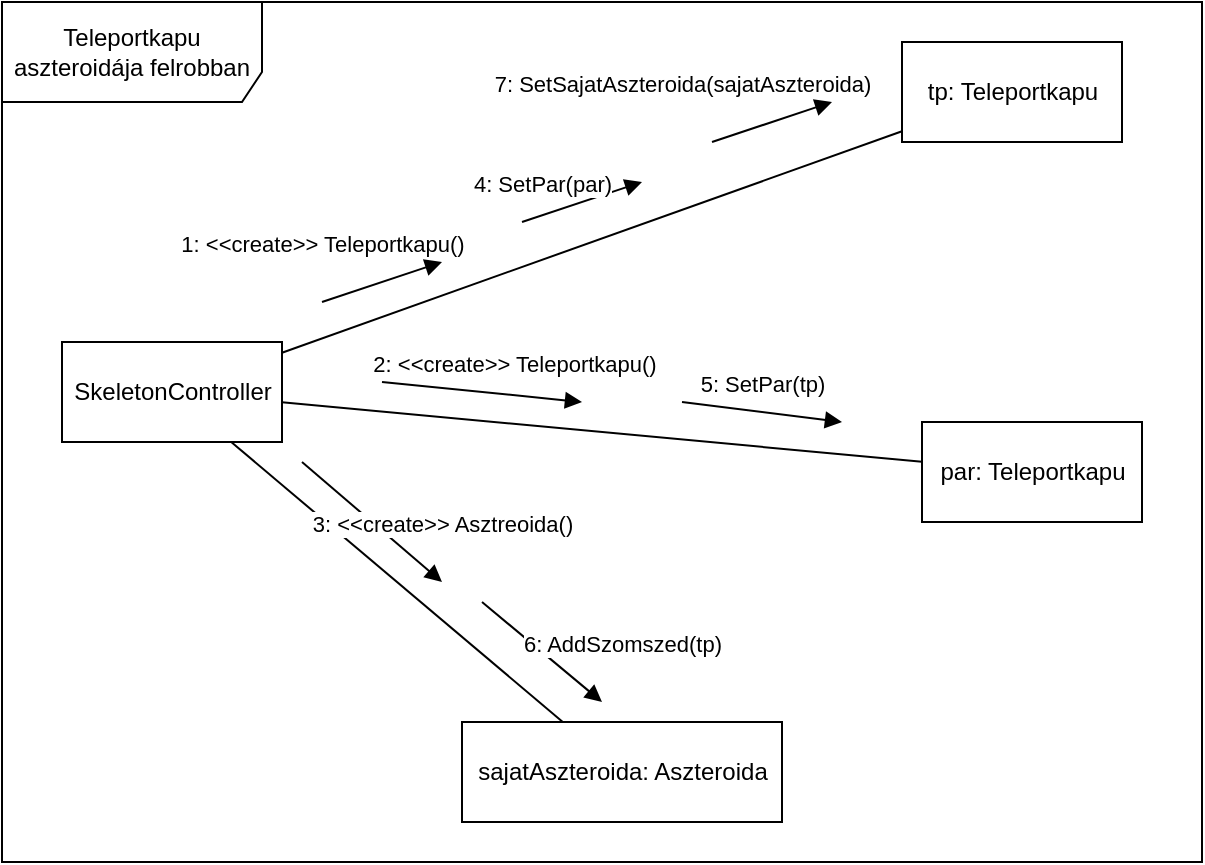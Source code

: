 <mxfile version="14.4.8" type="github">
  <diagram id="hjqWjjy4UFWNLnNpnDUC" name="Page-1">
    <mxGraphModel dx="1038" dy="548" grid="1" gridSize="10" guides="1" tooltips="1" connect="1" arrows="1" fold="1" page="1" pageScale="1" pageWidth="850" pageHeight="1100" math="0" shadow="0">
      <root>
        <mxCell id="0" />
        <mxCell id="1" parent="0" />
        <mxCell id="ExkXCo3UjG2ohsLDCub5-15" value="Teleportkapu aszteroidája felrobban" style="shape=umlFrame;whiteSpace=wrap;html=1;width=130;height=50;" parent="1" vertex="1">
          <mxGeometry x="10" y="20" width="600" height="430" as="geometry" />
        </mxCell>
        <mxCell id="ExkXCo3UjG2ohsLDCub5-1" value="SkeletonController" style="html=1;" parent="1" vertex="1">
          <mxGeometry x="40" y="190" width="110" height="50" as="geometry" />
        </mxCell>
        <mxCell id="ExkXCo3UjG2ohsLDCub5-2" value="tp: Teleportkapu" style="html=1;" parent="1" vertex="1">
          <mxGeometry x="460" y="40" width="110" height="50" as="geometry" />
        </mxCell>
        <mxCell id="ExkXCo3UjG2ohsLDCub5-3" value="par: Teleportkapu" style="html=1;" parent="1" vertex="1">
          <mxGeometry x="470" y="230" width="110" height="50" as="geometry" />
        </mxCell>
        <mxCell id="ExkXCo3UjG2ohsLDCub5-4" value="sajatAszteroida: Aszteroida" style="html=1;" parent="1" vertex="1">
          <mxGeometry x="240" y="380" width="160" height="50" as="geometry" />
        </mxCell>
        <mxCell id="ExkXCo3UjG2ohsLDCub5-5" value="" style="endArrow=none;html=1;" parent="1" source="ExkXCo3UjG2ohsLDCub5-1" target="ExkXCo3UjG2ohsLDCub5-4" edge="1">
          <mxGeometry width="50" height="50" relative="1" as="geometry">
            <mxPoint x="400" y="310" as="sourcePoint" />
            <mxPoint x="450" y="260" as="targetPoint" />
          </mxGeometry>
        </mxCell>
        <mxCell id="ExkXCo3UjG2ohsLDCub5-6" value="" style="endArrow=none;html=1;" parent="1" source="ExkXCo3UjG2ohsLDCub5-1" target="ExkXCo3UjG2ohsLDCub5-3" edge="1">
          <mxGeometry width="50" height="50" relative="1" as="geometry">
            <mxPoint x="138.37" y="220" as="sourcePoint" />
            <mxPoint x="306.63" y="400" as="targetPoint" />
          </mxGeometry>
        </mxCell>
        <mxCell id="ExkXCo3UjG2ohsLDCub5-7" value="" style="endArrow=none;html=1;" parent="1" source="ExkXCo3UjG2ohsLDCub5-1" target="ExkXCo3UjG2ohsLDCub5-2" edge="1">
          <mxGeometry width="50" height="50" relative="1" as="geometry">
            <mxPoint x="148.37" y="230" as="sourcePoint" />
            <mxPoint x="316.63" y="410" as="targetPoint" />
          </mxGeometry>
        </mxCell>
        <mxCell id="ExkXCo3UjG2ohsLDCub5-8" value="1: &amp;lt;&amp;lt;create&amp;gt;&amp;gt; Teleportkapu()" style="html=1;verticalAlign=bottom;endArrow=block;" parent="1" edge="1">
          <mxGeometry x="-0.8" y="19" width="80" relative="1" as="geometry">
            <mxPoint x="170" y="170" as="sourcePoint" />
            <mxPoint x="230" y="150" as="targetPoint" />
            <mxPoint as="offset" />
          </mxGeometry>
        </mxCell>
        <mxCell id="ExkXCo3UjG2ohsLDCub5-9" value="2: &amp;lt;&amp;lt;create&amp;gt;&amp;gt; Teleportkapu()" style="html=1;verticalAlign=bottom;endArrow=block;" parent="1" edge="1">
          <mxGeometry x="0.317" y="7" width="80" relative="1" as="geometry">
            <mxPoint x="200" y="210" as="sourcePoint" />
            <mxPoint x="300" y="220" as="targetPoint" />
            <mxPoint as="offset" />
          </mxGeometry>
        </mxCell>
        <mxCell id="ExkXCo3UjG2ohsLDCub5-10" value="3: &amp;lt;&amp;lt;create&amp;gt;&amp;gt; Asztreoida()" style="html=1;verticalAlign=bottom;endArrow=block;" parent="1" edge="1">
          <mxGeometry x="0.718" y="15" width="80" relative="1" as="geometry">
            <mxPoint x="160" y="250" as="sourcePoint" />
            <mxPoint x="230" y="310" as="targetPoint" />
            <mxPoint as="offset" />
          </mxGeometry>
        </mxCell>
        <mxCell id="ExkXCo3UjG2ohsLDCub5-11" value="4: SetPar(par)" style="html=1;verticalAlign=bottom;endArrow=block;" parent="1" edge="1">
          <mxGeometry x="-0.6" y="6" width="80" relative="1" as="geometry">
            <mxPoint x="270" y="130" as="sourcePoint" />
            <mxPoint x="330" y="110" as="targetPoint" />
            <mxPoint as="offset" />
          </mxGeometry>
        </mxCell>
        <mxCell id="ExkXCo3UjG2ohsLDCub5-12" value="5: SetPar(tp)" style="html=1;verticalAlign=bottom;endArrow=block;" parent="1" edge="1">
          <mxGeometry x="-0.015" y="5" width="80" relative="1" as="geometry">
            <mxPoint x="350" y="220" as="sourcePoint" />
            <mxPoint x="430" y="230" as="targetPoint" />
            <mxPoint as="offset" />
          </mxGeometry>
        </mxCell>
        <mxCell id="ExkXCo3UjG2ohsLDCub5-13" value="6: AddSzomszed(tp)" style="html=1;verticalAlign=bottom;endArrow=block;" parent="1" edge="1">
          <mxGeometry x="0.869" y="22" width="80" relative="1" as="geometry">
            <mxPoint x="250" y="320" as="sourcePoint" />
            <mxPoint x="310" y="370" as="targetPoint" />
            <mxPoint as="offset" />
          </mxGeometry>
        </mxCell>
        <mxCell id="ExkXCo3UjG2ohsLDCub5-14" value="7: SetSajatAszteroida(sajatAszteroida)" style="html=1;verticalAlign=bottom;endArrow=block;" parent="1" edge="1">
          <mxGeometry x="-1" y="25" width="80" relative="1" as="geometry">
            <mxPoint x="365" y="90" as="sourcePoint" />
            <mxPoint x="425" y="70" as="targetPoint" />
            <mxPoint x="-7" y="4" as="offset" />
          </mxGeometry>
        </mxCell>
      </root>
    </mxGraphModel>
  </diagram>
</mxfile>
